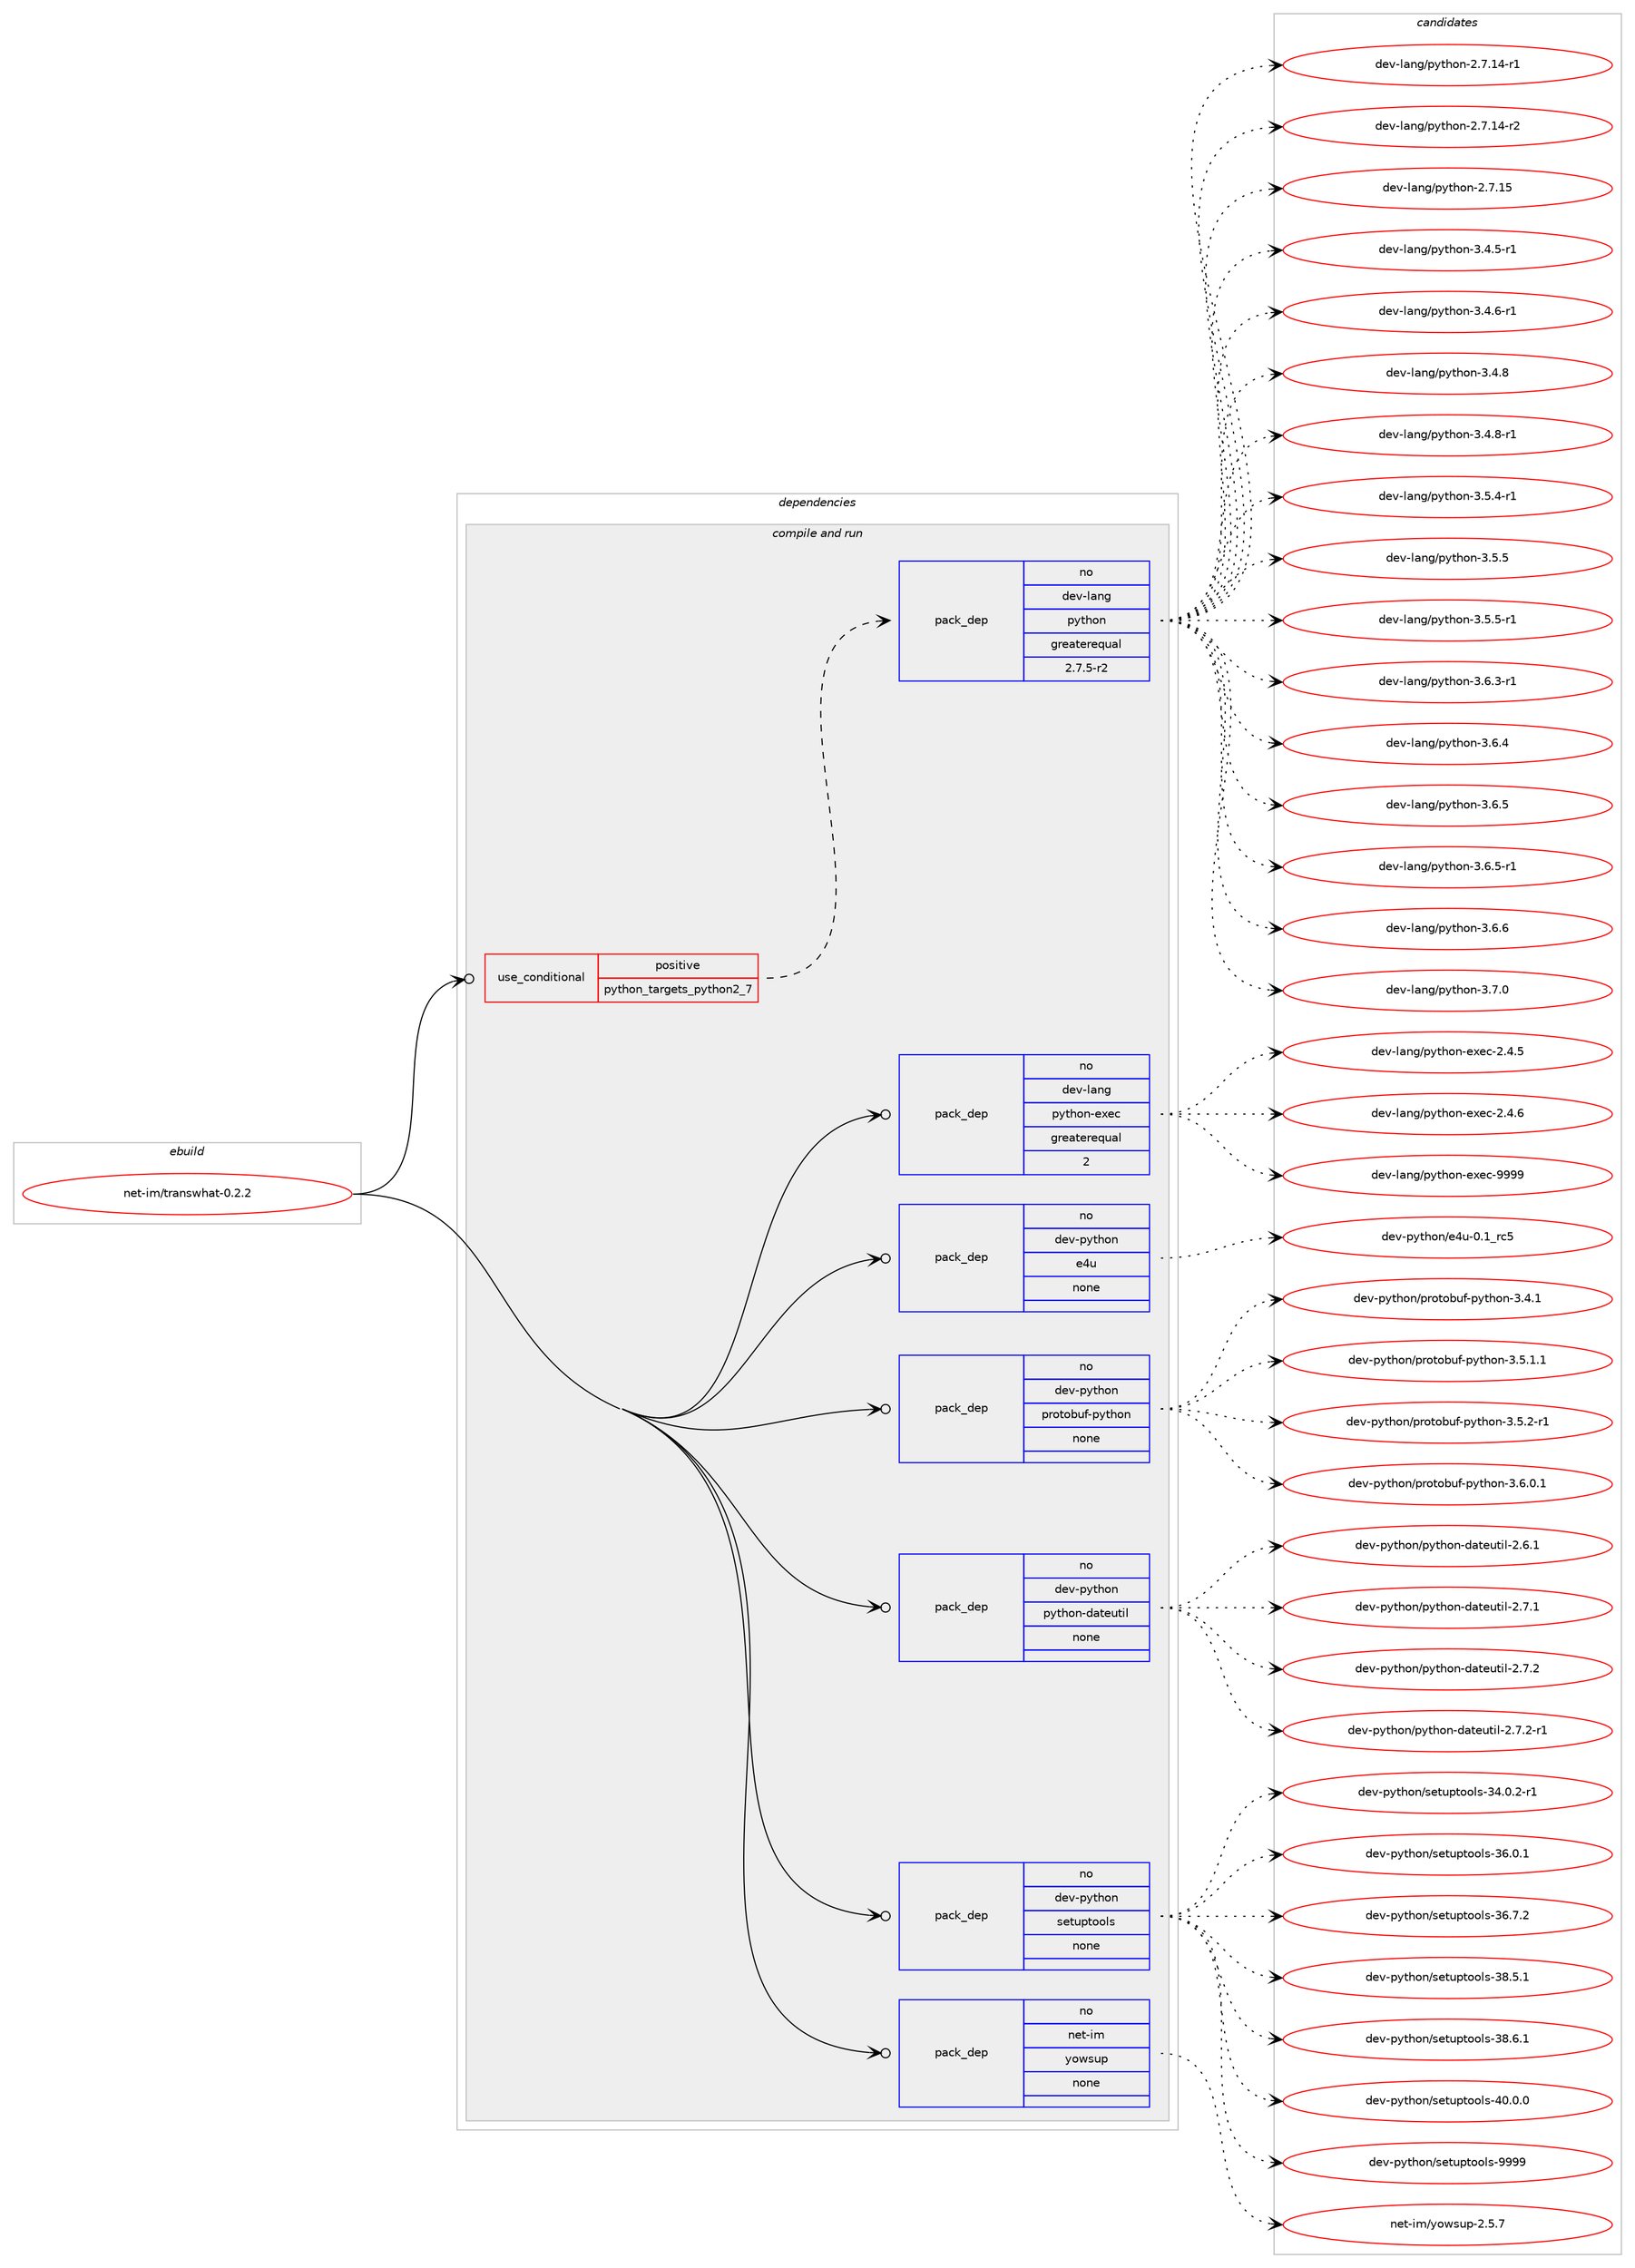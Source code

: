 digraph prolog {

# *************
# Graph options
# *************

newrank=true;
concentrate=true;
compound=true;
graph [rankdir=LR,fontname=Helvetica,fontsize=10,ranksep=1.5];#, ranksep=2.5, nodesep=0.2];
edge  [arrowhead=vee];
node  [fontname=Helvetica,fontsize=10];

# **********
# The ebuild
# **********

subgraph cluster_leftcol {
color=gray;
rank=same;
label=<<i>ebuild</i>>;
id [label="net-im/transwhat-0.2.2", color=red, width=4, href="../net-im/transwhat-0.2.2.svg"];
}

# ****************
# The dependencies
# ****************

subgraph cluster_midcol {
color=gray;
label=<<i>dependencies</i>>;
subgraph cluster_compile {
fillcolor="#eeeeee";
style=filled;
label=<<i>compile</i>>;
}
subgraph cluster_compileandrun {
fillcolor="#eeeeee";
style=filled;
label=<<i>compile and run</i>>;
subgraph cond116 {
dependency358 [label=<<TABLE BORDER="0" CELLBORDER="1" CELLSPACING="0" CELLPADDING="4"><TR><TD ROWSPAN="3" CELLPADDING="10">use_conditional</TD></TR><TR><TD>positive</TD></TR><TR><TD>python_targets_python2_7</TD></TR></TABLE>>, shape=none, color=red];
subgraph pack231 {
dependency359 [label=<<TABLE BORDER="0" CELLBORDER="1" CELLSPACING="0" CELLPADDING="4" WIDTH="220"><TR><TD ROWSPAN="6" CELLPADDING="30">pack_dep</TD></TR><TR><TD WIDTH="110">no</TD></TR><TR><TD>dev-lang</TD></TR><TR><TD>python</TD></TR><TR><TD>greaterequal</TD></TR><TR><TD>2.7.5-r2</TD></TR></TABLE>>, shape=none, color=blue];
}
dependency358:e -> dependency359:w [weight=20,style="dashed",arrowhead="vee"];
}
id:e -> dependency358:w [weight=20,style="solid",arrowhead="odotvee"];
subgraph pack232 {
dependency360 [label=<<TABLE BORDER="0" CELLBORDER="1" CELLSPACING="0" CELLPADDING="4" WIDTH="220"><TR><TD ROWSPAN="6" CELLPADDING="30">pack_dep</TD></TR><TR><TD WIDTH="110">no</TD></TR><TR><TD>dev-lang</TD></TR><TR><TD>python-exec</TD></TR><TR><TD>greaterequal</TD></TR><TR><TD>2</TD></TR></TABLE>>, shape=none, color=blue];
}
id:e -> dependency360:w [weight=20,style="solid",arrowhead="odotvee"];
subgraph pack233 {
dependency361 [label=<<TABLE BORDER="0" CELLBORDER="1" CELLSPACING="0" CELLPADDING="4" WIDTH="220"><TR><TD ROWSPAN="6" CELLPADDING="30">pack_dep</TD></TR><TR><TD WIDTH="110">no</TD></TR><TR><TD>dev-python</TD></TR><TR><TD>e4u</TD></TR><TR><TD>none</TD></TR><TR><TD></TD></TR></TABLE>>, shape=none, color=blue];
}
id:e -> dependency361:w [weight=20,style="solid",arrowhead="odotvee"];
subgraph pack234 {
dependency362 [label=<<TABLE BORDER="0" CELLBORDER="1" CELLSPACING="0" CELLPADDING="4" WIDTH="220"><TR><TD ROWSPAN="6" CELLPADDING="30">pack_dep</TD></TR><TR><TD WIDTH="110">no</TD></TR><TR><TD>dev-python</TD></TR><TR><TD>protobuf-python</TD></TR><TR><TD>none</TD></TR><TR><TD></TD></TR></TABLE>>, shape=none, color=blue];
}
id:e -> dependency362:w [weight=20,style="solid",arrowhead="odotvee"];
subgraph pack235 {
dependency363 [label=<<TABLE BORDER="0" CELLBORDER="1" CELLSPACING="0" CELLPADDING="4" WIDTH="220"><TR><TD ROWSPAN="6" CELLPADDING="30">pack_dep</TD></TR><TR><TD WIDTH="110">no</TD></TR><TR><TD>dev-python</TD></TR><TR><TD>python-dateutil</TD></TR><TR><TD>none</TD></TR><TR><TD></TD></TR></TABLE>>, shape=none, color=blue];
}
id:e -> dependency363:w [weight=20,style="solid",arrowhead="odotvee"];
subgraph pack236 {
dependency364 [label=<<TABLE BORDER="0" CELLBORDER="1" CELLSPACING="0" CELLPADDING="4" WIDTH="220"><TR><TD ROWSPAN="6" CELLPADDING="30">pack_dep</TD></TR><TR><TD WIDTH="110">no</TD></TR><TR><TD>dev-python</TD></TR><TR><TD>setuptools</TD></TR><TR><TD>none</TD></TR><TR><TD></TD></TR></TABLE>>, shape=none, color=blue];
}
id:e -> dependency364:w [weight=20,style="solid",arrowhead="odotvee"];
subgraph pack237 {
dependency365 [label=<<TABLE BORDER="0" CELLBORDER="1" CELLSPACING="0" CELLPADDING="4" WIDTH="220"><TR><TD ROWSPAN="6" CELLPADDING="30">pack_dep</TD></TR><TR><TD WIDTH="110">no</TD></TR><TR><TD>net-im</TD></TR><TR><TD>yowsup</TD></TR><TR><TD>none</TD></TR><TR><TD></TD></TR></TABLE>>, shape=none, color=blue];
}
id:e -> dependency365:w [weight=20,style="solid",arrowhead="odotvee"];
}
subgraph cluster_run {
fillcolor="#eeeeee";
style=filled;
label=<<i>run</i>>;
}
}

# **************
# The candidates
# **************

subgraph cluster_choices {
rank=same;
color=gray;
label=<<i>candidates</i>>;

subgraph choice231 {
color=black;
nodesep=1;
choice100101118451089711010347112121116104111110455046554649524511449 [label="dev-lang/python-2.7.14-r1", color=red, width=4,href="../dev-lang/python-2.7.14-r1.svg"];
choice100101118451089711010347112121116104111110455046554649524511450 [label="dev-lang/python-2.7.14-r2", color=red, width=4,href="../dev-lang/python-2.7.14-r2.svg"];
choice10010111845108971101034711212111610411111045504655464953 [label="dev-lang/python-2.7.15", color=red, width=4,href="../dev-lang/python-2.7.15.svg"];
choice1001011184510897110103471121211161041111104551465246534511449 [label="dev-lang/python-3.4.5-r1", color=red, width=4,href="../dev-lang/python-3.4.5-r1.svg"];
choice1001011184510897110103471121211161041111104551465246544511449 [label="dev-lang/python-3.4.6-r1", color=red, width=4,href="../dev-lang/python-3.4.6-r1.svg"];
choice100101118451089711010347112121116104111110455146524656 [label="dev-lang/python-3.4.8", color=red, width=4,href="../dev-lang/python-3.4.8.svg"];
choice1001011184510897110103471121211161041111104551465246564511449 [label="dev-lang/python-3.4.8-r1", color=red, width=4,href="../dev-lang/python-3.4.8-r1.svg"];
choice1001011184510897110103471121211161041111104551465346524511449 [label="dev-lang/python-3.5.4-r1", color=red, width=4,href="../dev-lang/python-3.5.4-r1.svg"];
choice100101118451089711010347112121116104111110455146534653 [label="dev-lang/python-3.5.5", color=red, width=4,href="../dev-lang/python-3.5.5.svg"];
choice1001011184510897110103471121211161041111104551465346534511449 [label="dev-lang/python-3.5.5-r1", color=red, width=4,href="../dev-lang/python-3.5.5-r1.svg"];
choice1001011184510897110103471121211161041111104551465446514511449 [label="dev-lang/python-3.6.3-r1", color=red, width=4,href="../dev-lang/python-3.6.3-r1.svg"];
choice100101118451089711010347112121116104111110455146544652 [label="dev-lang/python-3.6.4", color=red, width=4,href="../dev-lang/python-3.6.4.svg"];
choice100101118451089711010347112121116104111110455146544653 [label="dev-lang/python-3.6.5", color=red, width=4,href="../dev-lang/python-3.6.5.svg"];
choice1001011184510897110103471121211161041111104551465446534511449 [label="dev-lang/python-3.6.5-r1", color=red, width=4,href="../dev-lang/python-3.6.5-r1.svg"];
choice100101118451089711010347112121116104111110455146544654 [label="dev-lang/python-3.6.6", color=red, width=4,href="../dev-lang/python-3.6.6.svg"];
choice100101118451089711010347112121116104111110455146554648 [label="dev-lang/python-3.7.0", color=red, width=4,href="../dev-lang/python-3.7.0.svg"];
dependency359:e -> choice100101118451089711010347112121116104111110455046554649524511449:w [style=dotted,weight="100"];
dependency359:e -> choice100101118451089711010347112121116104111110455046554649524511450:w [style=dotted,weight="100"];
dependency359:e -> choice10010111845108971101034711212111610411111045504655464953:w [style=dotted,weight="100"];
dependency359:e -> choice1001011184510897110103471121211161041111104551465246534511449:w [style=dotted,weight="100"];
dependency359:e -> choice1001011184510897110103471121211161041111104551465246544511449:w [style=dotted,weight="100"];
dependency359:e -> choice100101118451089711010347112121116104111110455146524656:w [style=dotted,weight="100"];
dependency359:e -> choice1001011184510897110103471121211161041111104551465246564511449:w [style=dotted,weight="100"];
dependency359:e -> choice1001011184510897110103471121211161041111104551465346524511449:w [style=dotted,weight="100"];
dependency359:e -> choice100101118451089711010347112121116104111110455146534653:w [style=dotted,weight="100"];
dependency359:e -> choice1001011184510897110103471121211161041111104551465346534511449:w [style=dotted,weight="100"];
dependency359:e -> choice1001011184510897110103471121211161041111104551465446514511449:w [style=dotted,weight="100"];
dependency359:e -> choice100101118451089711010347112121116104111110455146544652:w [style=dotted,weight="100"];
dependency359:e -> choice100101118451089711010347112121116104111110455146544653:w [style=dotted,weight="100"];
dependency359:e -> choice1001011184510897110103471121211161041111104551465446534511449:w [style=dotted,weight="100"];
dependency359:e -> choice100101118451089711010347112121116104111110455146544654:w [style=dotted,weight="100"];
dependency359:e -> choice100101118451089711010347112121116104111110455146554648:w [style=dotted,weight="100"];
}
subgraph choice232 {
color=black;
nodesep=1;
choice1001011184510897110103471121211161041111104510112010199455046524653 [label="dev-lang/python-exec-2.4.5", color=red, width=4,href="../dev-lang/python-exec-2.4.5.svg"];
choice1001011184510897110103471121211161041111104510112010199455046524654 [label="dev-lang/python-exec-2.4.6", color=red, width=4,href="../dev-lang/python-exec-2.4.6.svg"];
choice10010111845108971101034711212111610411111045101120101994557575757 [label="dev-lang/python-exec-9999", color=red, width=4,href="../dev-lang/python-exec-9999.svg"];
dependency360:e -> choice1001011184510897110103471121211161041111104510112010199455046524653:w [style=dotted,weight="100"];
dependency360:e -> choice1001011184510897110103471121211161041111104510112010199455046524654:w [style=dotted,weight="100"];
dependency360:e -> choice10010111845108971101034711212111610411111045101120101994557575757:w [style=dotted,weight="100"];
}
subgraph choice233 {
color=black;
nodesep=1;
choice10010111845112121116104111110471015211745484649951149953 [label="dev-python/e4u-0.1_rc5", color=red, width=4,href="../dev-python/e4u-0.1_rc5.svg"];
dependency361:e -> choice10010111845112121116104111110471015211745484649951149953:w [style=dotted,weight="100"];
}
subgraph choice234 {
color=black;
nodesep=1;
choice10010111845112121116104111110471121141111161119811710245112121116104111110455146524649 [label="dev-python/protobuf-python-3.4.1", color=red, width=4,href="../dev-python/protobuf-python-3.4.1.svg"];
choice100101118451121211161041111104711211411111611198117102451121211161041111104551465346494649 [label="dev-python/protobuf-python-3.5.1.1", color=red, width=4,href="../dev-python/protobuf-python-3.5.1.1.svg"];
choice100101118451121211161041111104711211411111611198117102451121211161041111104551465346504511449 [label="dev-python/protobuf-python-3.5.2-r1", color=red, width=4,href="../dev-python/protobuf-python-3.5.2-r1.svg"];
choice100101118451121211161041111104711211411111611198117102451121211161041111104551465446484649 [label="dev-python/protobuf-python-3.6.0.1", color=red, width=4,href="../dev-python/protobuf-python-3.6.0.1.svg"];
dependency362:e -> choice10010111845112121116104111110471121141111161119811710245112121116104111110455146524649:w [style=dotted,weight="100"];
dependency362:e -> choice100101118451121211161041111104711211411111611198117102451121211161041111104551465346494649:w [style=dotted,weight="100"];
dependency362:e -> choice100101118451121211161041111104711211411111611198117102451121211161041111104551465346504511449:w [style=dotted,weight="100"];
dependency362:e -> choice100101118451121211161041111104711211411111611198117102451121211161041111104551465446484649:w [style=dotted,weight="100"];
}
subgraph choice235 {
color=black;
nodesep=1;
choice10010111845112121116104111110471121211161041111104510097116101117116105108455046544649 [label="dev-python/python-dateutil-2.6.1", color=red, width=4,href="../dev-python/python-dateutil-2.6.1.svg"];
choice10010111845112121116104111110471121211161041111104510097116101117116105108455046554649 [label="dev-python/python-dateutil-2.7.1", color=red, width=4,href="../dev-python/python-dateutil-2.7.1.svg"];
choice10010111845112121116104111110471121211161041111104510097116101117116105108455046554650 [label="dev-python/python-dateutil-2.7.2", color=red, width=4,href="../dev-python/python-dateutil-2.7.2.svg"];
choice100101118451121211161041111104711212111610411111045100971161011171161051084550465546504511449 [label="dev-python/python-dateutil-2.7.2-r1", color=red, width=4,href="../dev-python/python-dateutil-2.7.2-r1.svg"];
dependency363:e -> choice10010111845112121116104111110471121211161041111104510097116101117116105108455046544649:w [style=dotted,weight="100"];
dependency363:e -> choice10010111845112121116104111110471121211161041111104510097116101117116105108455046554649:w [style=dotted,weight="100"];
dependency363:e -> choice10010111845112121116104111110471121211161041111104510097116101117116105108455046554650:w [style=dotted,weight="100"];
dependency363:e -> choice100101118451121211161041111104711212111610411111045100971161011171161051084550465546504511449:w [style=dotted,weight="100"];
}
subgraph choice236 {
color=black;
nodesep=1;
choice1001011184511212111610411111047115101116117112116111111108115455152464846504511449 [label="dev-python/setuptools-34.0.2-r1", color=red, width=4,href="../dev-python/setuptools-34.0.2-r1.svg"];
choice100101118451121211161041111104711510111611711211611111110811545515446484649 [label="dev-python/setuptools-36.0.1", color=red, width=4,href="../dev-python/setuptools-36.0.1.svg"];
choice100101118451121211161041111104711510111611711211611111110811545515446554650 [label="dev-python/setuptools-36.7.2", color=red, width=4,href="../dev-python/setuptools-36.7.2.svg"];
choice100101118451121211161041111104711510111611711211611111110811545515646534649 [label="dev-python/setuptools-38.5.1", color=red, width=4,href="../dev-python/setuptools-38.5.1.svg"];
choice100101118451121211161041111104711510111611711211611111110811545515646544649 [label="dev-python/setuptools-38.6.1", color=red, width=4,href="../dev-python/setuptools-38.6.1.svg"];
choice100101118451121211161041111104711510111611711211611111110811545524846484648 [label="dev-python/setuptools-40.0.0", color=red, width=4,href="../dev-python/setuptools-40.0.0.svg"];
choice10010111845112121116104111110471151011161171121161111111081154557575757 [label="dev-python/setuptools-9999", color=red, width=4,href="../dev-python/setuptools-9999.svg"];
dependency364:e -> choice1001011184511212111610411111047115101116117112116111111108115455152464846504511449:w [style=dotted,weight="100"];
dependency364:e -> choice100101118451121211161041111104711510111611711211611111110811545515446484649:w [style=dotted,weight="100"];
dependency364:e -> choice100101118451121211161041111104711510111611711211611111110811545515446554650:w [style=dotted,weight="100"];
dependency364:e -> choice100101118451121211161041111104711510111611711211611111110811545515646534649:w [style=dotted,weight="100"];
dependency364:e -> choice100101118451121211161041111104711510111611711211611111110811545515646544649:w [style=dotted,weight="100"];
dependency364:e -> choice100101118451121211161041111104711510111611711211611111110811545524846484648:w [style=dotted,weight="100"];
dependency364:e -> choice10010111845112121116104111110471151011161171121161111111081154557575757:w [style=dotted,weight="100"];
}
subgraph choice237 {
color=black;
nodesep=1;
choice1101011164510510947121111119115117112455046534655 [label="net-im/yowsup-2.5.7", color=red, width=4,href="../net-im/yowsup-2.5.7.svg"];
dependency365:e -> choice1101011164510510947121111119115117112455046534655:w [style=dotted,weight="100"];
}
}

}
